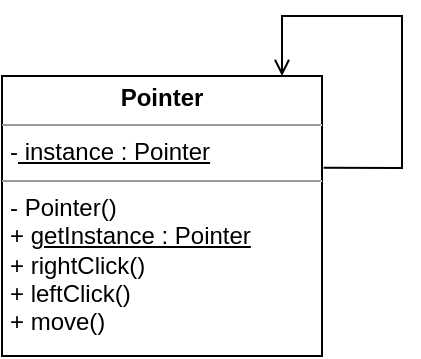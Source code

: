 <mxfile version="22.1.15" type="device" pages="2">
  <diagram name="V1" id="U-ICU-5OWStUZoMbVoWw">
    <mxGraphModel dx="681" dy="481" grid="1" gridSize="10" guides="1" tooltips="1" connect="1" arrows="1" fold="1" page="1" pageScale="1" pageWidth="827" pageHeight="1169" math="0" shadow="0">
      <root>
        <mxCell id="0" />
        <mxCell id="1" parent="0" />
        <mxCell id="upiE7zIrhZuJud1Wrz63-5" value="&lt;p style=&quot;margin:0px;margin-top:4px;text-align:center;&quot;&gt;&lt;b&gt;Pointer&lt;/b&gt;&lt;/p&gt;&lt;hr size=&quot;1&quot;&gt;&lt;p style=&quot;margin:0px;margin-left:4px;&quot;&gt;-&lt;u&gt; instance : Pointer&lt;/u&gt;&lt;/p&gt;&lt;hr size=&quot;1&quot;&gt;&lt;p style=&quot;margin:0px;margin-left:4px;&quot;&gt;- Pointer()&lt;/p&gt;&lt;p style=&quot;margin:0px;margin-left:4px;&quot;&gt;+ &lt;u&gt;getInstance : Pointer&lt;/u&gt;&lt;/p&gt;&lt;p style=&quot;margin:0px;margin-left:4px;&quot;&gt;+ rightClick()&lt;/p&gt;&lt;p style=&quot;margin:0px;margin-left:4px;&quot;&gt;+ leftClick()&lt;/p&gt;&lt;p style=&quot;margin:0px;margin-left:4px;&quot;&gt;+ move()&lt;/p&gt;&lt;p style=&quot;margin:0px;margin-left:4px;&quot;&gt;&lt;br&gt;&lt;/p&gt;&lt;p style=&quot;margin:0px;margin-left:4px;&quot;&gt;&lt;br&gt;&lt;/p&gt;" style="verticalAlign=top;align=left;overflow=fill;fontSize=12;fontFamily=Helvetica;html=1;whiteSpace=wrap;" vertex="1" parent="1">
          <mxGeometry x="330" y="160" width="160" height="140" as="geometry" />
        </mxCell>
        <mxCell id="upiE7zIrhZuJud1Wrz63-8" value="" style="endArrow=none;html=1;rounded=0;entryX=1.005;entryY=0.328;entryDx=0;entryDy=0;entryPerimeter=0;endFill=0;startArrow=open;startFill=0;" edge="1" parent="1" target="upiE7zIrhZuJud1Wrz63-5">
          <mxGeometry width="50" height="50" relative="1" as="geometry">
            <mxPoint x="470" y="160" as="sourcePoint" />
            <mxPoint x="500" y="160" as="targetPoint" />
            <Array as="points">
              <mxPoint x="470" y="130" />
              <mxPoint x="530" y="130" />
              <mxPoint x="530" y="206" />
            </Array>
          </mxGeometry>
        </mxCell>
      </root>
    </mxGraphModel>
  </diagram>
  <diagram id="9DlzN_aTAc7lszIQBb8O" name="V2">
    <mxGraphModel dx="516" dy="364" grid="1" gridSize="10" guides="1" tooltips="1" connect="1" arrows="1" fold="1" page="1" pageScale="1" pageWidth="827" pageHeight="1169" math="0" shadow="0">
      <root>
        <mxCell id="0" />
        <mxCell id="1" parent="0" />
        <mxCell id="tqAirv4RwueLqL2zLUyl-1" value="&lt;p style=&quot;margin:0px;margin-top:4px;text-align:center;&quot;&gt;&lt;b&gt;Logger&lt;/b&gt;&lt;/p&gt;&lt;hr size=&quot;1&quot;&gt;&lt;p style=&quot;margin:0px;margin-left:4px;&quot;&gt;-&lt;u&gt; instance : Logger&lt;/u&gt;&lt;/p&gt;&lt;hr size=&quot;1&quot;&gt;&lt;p style=&quot;margin:0px;margin-left:4px;&quot;&gt;- Logger()&lt;/p&gt;&lt;p style=&quot;margin:0px;margin-left:4px;&quot;&gt;+ &lt;u&gt;getInstance : Logger&lt;/u&gt;&lt;/p&gt;&lt;p style=&quot;margin:0px;margin-left:4px;&quot;&gt;+ log()&lt;/p&gt;&lt;p style=&quot;margin:0px;margin-left:4px;&quot;&gt;+ setLevel()&lt;/p&gt;&lt;p style=&quot;margin:0px;margin-left:4px;&quot;&gt;&lt;br&gt;&lt;/p&gt;&lt;p style=&quot;margin:0px;margin-left:4px;&quot;&gt;&lt;br&gt;&lt;/p&gt;" style="verticalAlign=top;align=left;overflow=fill;fontSize=12;fontFamily=Helvetica;html=1;whiteSpace=wrap;" vertex="1" parent="1">
          <mxGeometry x="330" y="160" width="160" height="120" as="geometry" />
        </mxCell>
        <mxCell id="tqAirv4RwueLqL2zLUyl-2" value="" style="endArrow=none;html=1;rounded=0;entryX=1;entryY=0.39;entryDx=0;entryDy=0;entryPerimeter=0;endFill=0;startArrow=open;startFill=0;" edge="1" parent="1" target="tqAirv4RwueLqL2zLUyl-1">
          <mxGeometry width="50" height="50" relative="1" as="geometry">
            <mxPoint x="470" y="160" as="sourcePoint" />
            <mxPoint x="500" y="160" as="targetPoint" />
            <Array as="points">
              <mxPoint x="470" y="130" />
              <mxPoint x="530" y="130" />
              <mxPoint x="530" y="206" />
            </Array>
          </mxGeometry>
        </mxCell>
      </root>
    </mxGraphModel>
  </diagram>
</mxfile>
